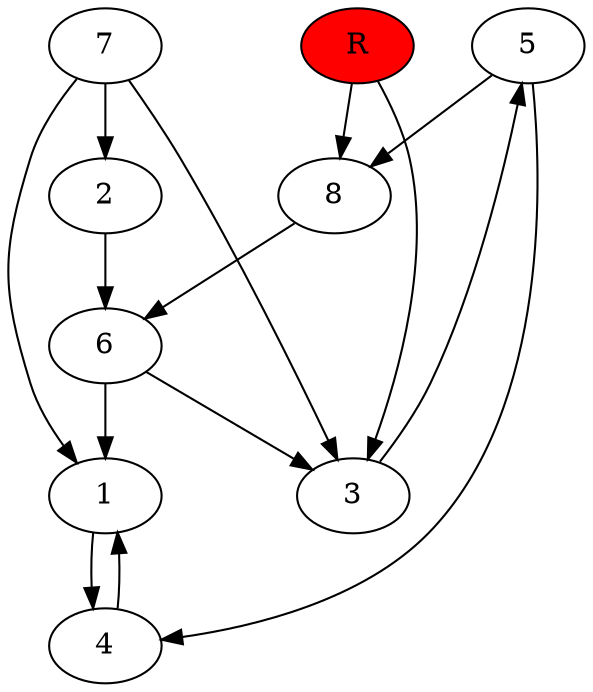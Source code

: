 digraph prb27020 {
	1
	2
	3
	4
	5
	6
	7
	8
	R [fillcolor="#ff0000" style=filled]
	1 -> 4
	2 -> 6
	3 -> 5
	4 -> 1
	5 -> 4
	5 -> 8
	6 -> 1
	6 -> 3
	7 -> 1
	7 -> 2
	7 -> 3
	8 -> 6
	R -> 3
	R -> 8
}

